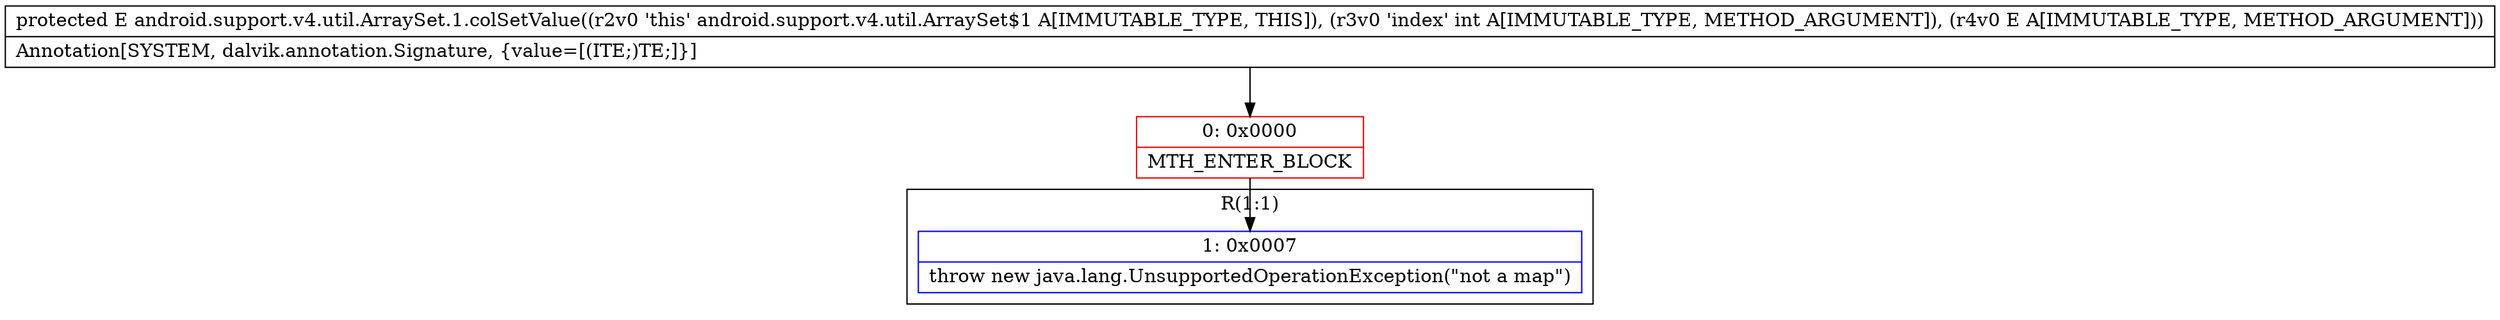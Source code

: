 digraph "CFG forandroid.support.v4.util.ArraySet.1.colSetValue(ILjava\/lang\/Object;)Ljava\/lang\/Object;" {
subgraph cluster_Region_606731378 {
label = "R(1:1)";
node [shape=record,color=blue];
Node_1 [shape=record,label="{1\:\ 0x0007|throw new java.lang.UnsupportedOperationException(\"not a map\")\l}"];
}
Node_0 [shape=record,color=red,label="{0\:\ 0x0000|MTH_ENTER_BLOCK\l}"];
MethodNode[shape=record,label="{protected E android.support.v4.util.ArraySet.1.colSetValue((r2v0 'this' android.support.v4.util.ArraySet$1 A[IMMUTABLE_TYPE, THIS]), (r3v0 'index' int A[IMMUTABLE_TYPE, METHOD_ARGUMENT]), (r4v0 E A[IMMUTABLE_TYPE, METHOD_ARGUMENT]))  | Annotation[SYSTEM, dalvik.annotation.Signature, \{value=[(ITE;)TE;]\}]\l}"];
MethodNode -> Node_0;
Node_0 -> Node_1;
}

